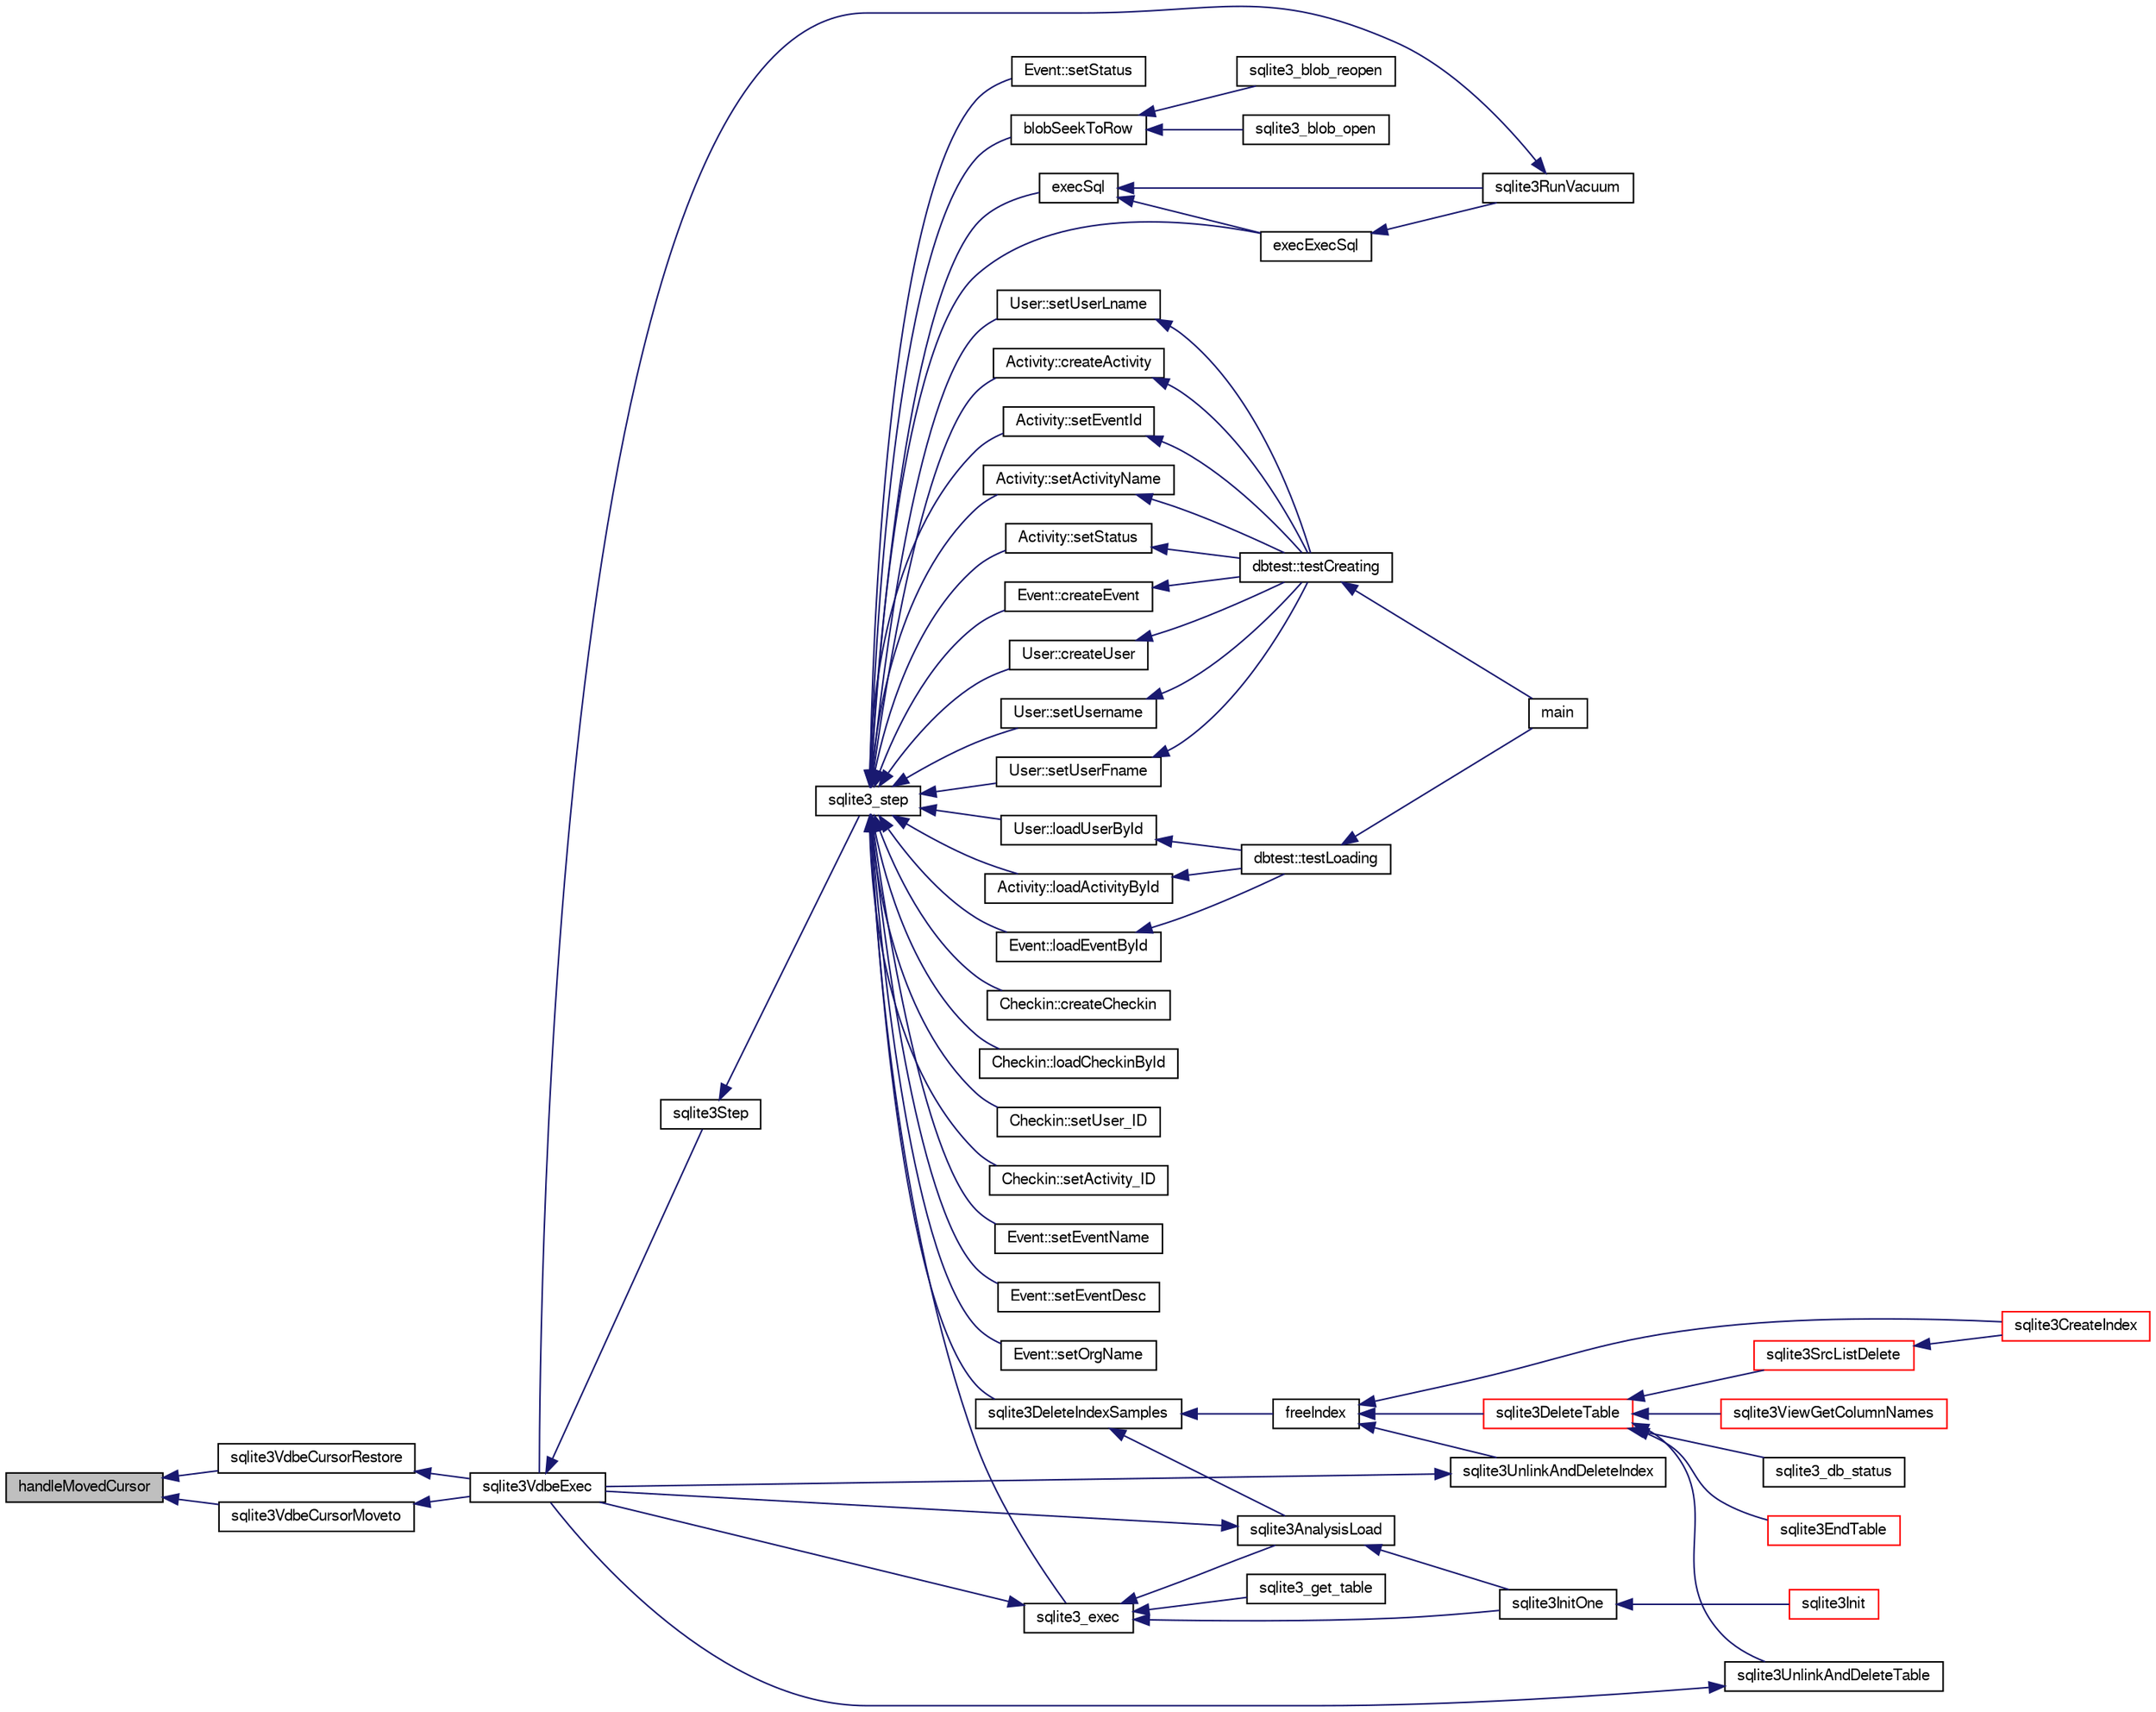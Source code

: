digraph "handleMovedCursor"
{
  edge [fontname="FreeSans",fontsize="10",labelfontname="FreeSans",labelfontsize="10"];
  node [fontname="FreeSans",fontsize="10",shape=record];
  rankdir="LR";
  Node137425 [label="handleMovedCursor",height=0.2,width=0.4,color="black", fillcolor="grey75", style="filled", fontcolor="black"];
  Node137425 -> Node137426 [dir="back",color="midnightblue",fontsize="10",style="solid",fontname="FreeSans"];
  Node137426 [label="sqlite3VdbeCursorRestore",height=0.2,width=0.4,color="black", fillcolor="white", style="filled",URL="$sqlite3_8c.html#a718fc2c05f3bf8917d6bc9c5a3cde79f"];
  Node137426 -> Node137427 [dir="back",color="midnightblue",fontsize="10",style="solid",fontname="FreeSans"];
  Node137427 [label="sqlite3VdbeExec",height=0.2,width=0.4,color="black", fillcolor="white", style="filled",URL="$sqlite3_8c.html#a8ce40a614bdc56719c4d642b1e4dfb21"];
  Node137427 -> Node137428 [dir="back",color="midnightblue",fontsize="10",style="solid",fontname="FreeSans"];
  Node137428 [label="sqlite3Step",height=0.2,width=0.4,color="black", fillcolor="white", style="filled",URL="$sqlite3_8c.html#a3f2872e873e2758a4beedad1d5113554"];
  Node137428 -> Node137429 [dir="back",color="midnightblue",fontsize="10",style="solid",fontname="FreeSans"];
  Node137429 [label="sqlite3_step",height=0.2,width=0.4,color="black", fillcolor="white", style="filled",URL="$sqlite3_8h.html#ac1e491ce36b7471eb28387f7d3c74334"];
  Node137429 -> Node137430 [dir="back",color="midnightblue",fontsize="10",style="solid",fontname="FreeSans"];
  Node137430 [label="Activity::createActivity",height=0.2,width=0.4,color="black", fillcolor="white", style="filled",URL="$classActivity.html#a813cc5e52c14ab49b39014c134e3425b"];
  Node137430 -> Node137431 [dir="back",color="midnightblue",fontsize="10",style="solid",fontname="FreeSans"];
  Node137431 [label="dbtest::testCreating",height=0.2,width=0.4,color="black", fillcolor="white", style="filled",URL="$classdbtest.html#a8193e88a7df657069c8a6bd09c8243b7"];
  Node137431 -> Node137432 [dir="back",color="midnightblue",fontsize="10",style="solid",fontname="FreeSans"];
  Node137432 [label="main",height=0.2,width=0.4,color="black", fillcolor="white", style="filled",URL="$test_8cpp.html#ae66f6b31b5ad750f1fe042a706a4e3d4"];
  Node137429 -> Node137433 [dir="back",color="midnightblue",fontsize="10",style="solid",fontname="FreeSans"];
  Node137433 [label="Activity::loadActivityById",height=0.2,width=0.4,color="black", fillcolor="white", style="filled",URL="$classActivity.html#abe4ffb4f08a47212ebf9013259d9e7fd"];
  Node137433 -> Node137434 [dir="back",color="midnightblue",fontsize="10",style="solid",fontname="FreeSans"];
  Node137434 [label="dbtest::testLoading",height=0.2,width=0.4,color="black", fillcolor="white", style="filled",URL="$classdbtest.html#a6f98d82a2c8e2b9040848763504ddae1"];
  Node137434 -> Node137432 [dir="back",color="midnightblue",fontsize="10",style="solid",fontname="FreeSans"];
  Node137429 -> Node137435 [dir="back",color="midnightblue",fontsize="10",style="solid",fontname="FreeSans"];
  Node137435 [label="Activity::setEventId",height=0.2,width=0.4,color="black", fillcolor="white", style="filled",URL="$classActivity.html#adb1d0fd0d08f473e068f0a4086bfa9ca"];
  Node137435 -> Node137431 [dir="back",color="midnightblue",fontsize="10",style="solid",fontname="FreeSans"];
  Node137429 -> Node137436 [dir="back",color="midnightblue",fontsize="10",style="solid",fontname="FreeSans"];
  Node137436 [label="Activity::setActivityName",height=0.2,width=0.4,color="black", fillcolor="white", style="filled",URL="$classActivity.html#a62dc3737b33915a36086f9dd26d16a81"];
  Node137436 -> Node137431 [dir="back",color="midnightblue",fontsize="10",style="solid",fontname="FreeSans"];
  Node137429 -> Node137437 [dir="back",color="midnightblue",fontsize="10",style="solid",fontname="FreeSans"];
  Node137437 [label="Activity::setStatus",height=0.2,width=0.4,color="black", fillcolor="white", style="filled",URL="$classActivity.html#af618135a7738f4d2a7ee147a8ef912ea"];
  Node137437 -> Node137431 [dir="back",color="midnightblue",fontsize="10",style="solid",fontname="FreeSans"];
  Node137429 -> Node137438 [dir="back",color="midnightblue",fontsize="10",style="solid",fontname="FreeSans"];
  Node137438 [label="Checkin::createCheckin",height=0.2,width=0.4,color="black", fillcolor="white", style="filled",URL="$classCheckin.html#a4e40acdf7fff0e607f6de4f24f3a163c"];
  Node137429 -> Node137439 [dir="back",color="midnightblue",fontsize="10",style="solid",fontname="FreeSans"];
  Node137439 [label="Checkin::loadCheckinById",height=0.2,width=0.4,color="black", fillcolor="white", style="filled",URL="$classCheckin.html#a3461f70ea6c68475225f2a07f78a21e0"];
  Node137429 -> Node137440 [dir="back",color="midnightblue",fontsize="10",style="solid",fontname="FreeSans"];
  Node137440 [label="Checkin::setUser_ID",height=0.2,width=0.4,color="black", fillcolor="white", style="filled",URL="$classCheckin.html#a76ab640f4f912876dbebf183db5359c6"];
  Node137429 -> Node137441 [dir="back",color="midnightblue",fontsize="10",style="solid",fontname="FreeSans"];
  Node137441 [label="Checkin::setActivity_ID",height=0.2,width=0.4,color="black", fillcolor="white", style="filled",URL="$classCheckin.html#ab2ff3ec2604ec73a42af25874a00b232"];
  Node137429 -> Node137442 [dir="back",color="midnightblue",fontsize="10",style="solid",fontname="FreeSans"];
  Node137442 [label="Event::createEvent",height=0.2,width=0.4,color="black", fillcolor="white", style="filled",URL="$classEvent.html#a77adb9f4a46ffb32c2d931f0691f5903"];
  Node137442 -> Node137431 [dir="back",color="midnightblue",fontsize="10",style="solid",fontname="FreeSans"];
  Node137429 -> Node137443 [dir="back",color="midnightblue",fontsize="10",style="solid",fontname="FreeSans"];
  Node137443 [label="Event::loadEventById",height=0.2,width=0.4,color="black", fillcolor="white", style="filled",URL="$classEvent.html#afa66cea33f722dbeecb69cc98fdea055"];
  Node137443 -> Node137434 [dir="back",color="midnightblue",fontsize="10",style="solid",fontname="FreeSans"];
  Node137429 -> Node137444 [dir="back",color="midnightblue",fontsize="10",style="solid",fontname="FreeSans"];
  Node137444 [label="Event::setEventName",height=0.2,width=0.4,color="black", fillcolor="white", style="filled",URL="$classEvent.html#a10596b6ca077df05184e30d62b08729d"];
  Node137429 -> Node137445 [dir="back",color="midnightblue",fontsize="10",style="solid",fontname="FreeSans"];
  Node137445 [label="Event::setEventDesc",height=0.2,width=0.4,color="black", fillcolor="white", style="filled",URL="$classEvent.html#ae36b8377dcae792f1c5c4726024c981b"];
  Node137429 -> Node137446 [dir="back",color="midnightblue",fontsize="10",style="solid",fontname="FreeSans"];
  Node137446 [label="Event::setOrgName",height=0.2,width=0.4,color="black", fillcolor="white", style="filled",URL="$classEvent.html#a19aac0f776bd764563a54977656cf680"];
  Node137429 -> Node137447 [dir="back",color="midnightblue",fontsize="10",style="solid",fontname="FreeSans"];
  Node137447 [label="Event::setStatus",height=0.2,width=0.4,color="black", fillcolor="white", style="filled",URL="$classEvent.html#ab0a6b9285af0f4172eb841e2b80f8972"];
  Node137429 -> Node137448 [dir="back",color="midnightblue",fontsize="10",style="solid",fontname="FreeSans"];
  Node137448 [label="blobSeekToRow",height=0.2,width=0.4,color="black", fillcolor="white", style="filled",URL="$sqlite3_8c.html#afff57e13332b98c8a44a7cebe38962ab"];
  Node137448 -> Node137449 [dir="back",color="midnightblue",fontsize="10",style="solid",fontname="FreeSans"];
  Node137449 [label="sqlite3_blob_open",height=0.2,width=0.4,color="black", fillcolor="white", style="filled",URL="$sqlite3_8h.html#adb8ad839a5bdd62a43785132bc7dd518"];
  Node137448 -> Node137450 [dir="back",color="midnightblue",fontsize="10",style="solid",fontname="FreeSans"];
  Node137450 [label="sqlite3_blob_reopen",height=0.2,width=0.4,color="black", fillcolor="white", style="filled",URL="$sqlite3_8h.html#abc77c24fdc0150138490359a94360f7e"];
  Node137429 -> Node137451 [dir="back",color="midnightblue",fontsize="10",style="solid",fontname="FreeSans"];
  Node137451 [label="sqlite3DeleteIndexSamples",height=0.2,width=0.4,color="black", fillcolor="white", style="filled",URL="$sqlite3_8c.html#aaeda0302fbf61397ec009f65bed047ef"];
  Node137451 -> Node137452 [dir="back",color="midnightblue",fontsize="10",style="solid",fontname="FreeSans"];
  Node137452 [label="sqlite3AnalysisLoad",height=0.2,width=0.4,color="black", fillcolor="white", style="filled",URL="$sqlite3_8c.html#a48a2301c27e1d3d68708b9b8761b5a01"];
  Node137452 -> Node137427 [dir="back",color="midnightblue",fontsize="10",style="solid",fontname="FreeSans"];
  Node137452 -> Node137453 [dir="back",color="midnightblue",fontsize="10",style="solid",fontname="FreeSans"];
  Node137453 [label="sqlite3InitOne",height=0.2,width=0.4,color="black", fillcolor="white", style="filled",URL="$sqlite3_8c.html#ac4318b25df65269906b0379251fe9b85"];
  Node137453 -> Node137454 [dir="back",color="midnightblue",fontsize="10",style="solid",fontname="FreeSans"];
  Node137454 [label="sqlite3Init",height=0.2,width=0.4,color="red", fillcolor="white", style="filled",URL="$sqlite3_8c.html#aed74e3dc765631a833f522f425ff5a48"];
  Node137451 -> Node137554 [dir="back",color="midnightblue",fontsize="10",style="solid",fontname="FreeSans"];
  Node137554 [label="freeIndex",height=0.2,width=0.4,color="black", fillcolor="white", style="filled",URL="$sqlite3_8c.html#a00907c99c18d5bcb9d0b38c077146c31"];
  Node137554 -> Node137555 [dir="back",color="midnightblue",fontsize="10",style="solid",fontname="FreeSans"];
  Node137555 [label="sqlite3UnlinkAndDeleteIndex",height=0.2,width=0.4,color="black", fillcolor="white", style="filled",URL="$sqlite3_8c.html#a889f2dcb438c56db37a6d61e9f25e244"];
  Node137555 -> Node137427 [dir="back",color="midnightblue",fontsize="10",style="solid",fontname="FreeSans"];
  Node137554 -> Node137556 [dir="back",color="midnightblue",fontsize="10",style="solid",fontname="FreeSans"];
  Node137556 [label="sqlite3DeleteTable",height=0.2,width=0.4,color="red", fillcolor="white", style="filled",URL="$sqlite3_8c.html#a7fd3d507375a381a3807f92735318973"];
  Node137556 -> Node137557 [dir="back",color="midnightblue",fontsize="10",style="solid",fontname="FreeSans"];
  Node137557 [label="sqlite3_db_status",height=0.2,width=0.4,color="black", fillcolor="white", style="filled",URL="$sqlite3_8h.html#ab64e8333313ee2e44116842711818940"];
  Node137556 -> Node137558 [dir="back",color="midnightblue",fontsize="10",style="solid",fontname="FreeSans"];
  Node137558 [label="sqlite3UnlinkAndDeleteTable",height=0.2,width=0.4,color="black", fillcolor="white", style="filled",URL="$sqlite3_8c.html#a9733677716a49de464f86fff164e9a1b"];
  Node137558 -> Node137427 [dir="back",color="midnightblue",fontsize="10",style="solid",fontname="FreeSans"];
  Node137556 -> Node137469 [dir="back",color="midnightblue",fontsize="10",style="solid",fontname="FreeSans"];
  Node137469 [label="sqlite3EndTable",height=0.2,width=0.4,color="red", fillcolor="white", style="filled",URL="$sqlite3_8c.html#a7b5f2c66c0f0b6f819d970ca389768b0"];
  Node137556 -> Node137504 [dir="back",color="midnightblue",fontsize="10",style="solid",fontname="FreeSans"];
  Node137504 [label="sqlite3ViewGetColumnNames",height=0.2,width=0.4,color="red", fillcolor="white", style="filled",URL="$sqlite3_8c.html#aebc7cd8d9e2bd174ae0a60363d3f6ce8"];
  Node137556 -> Node137559 [dir="back",color="midnightblue",fontsize="10",style="solid",fontname="FreeSans"];
  Node137559 [label="sqlite3SrcListDelete",height=0.2,width=0.4,color="red", fillcolor="white", style="filled",URL="$sqlite3_8c.html#acc250a3e5e7fd8889a16a9f28e3e7312"];
  Node137559 -> Node137466 [dir="back",color="midnightblue",fontsize="10",style="solid",fontname="FreeSans"];
  Node137466 [label="sqlite3CreateIndex",height=0.2,width=0.4,color="red", fillcolor="white", style="filled",URL="$sqlite3_8c.html#a8dbe5e590ab6c58a8c45f34f7c81e825"];
  Node137554 -> Node137466 [dir="back",color="midnightblue",fontsize="10",style="solid",fontname="FreeSans"];
  Node137429 -> Node137620 [dir="back",color="midnightblue",fontsize="10",style="solid",fontname="FreeSans"];
  Node137620 [label="sqlite3_exec",height=0.2,width=0.4,color="black", fillcolor="white", style="filled",URL="$sqlite3_8h.html#a97487ec8150e0bcc8fa392ab8f0e24db"];
  Node137620 -> Node137427 [dir="back",color="midnightblue",fontsize="10",style="solid",fontname="FreeSans"];
  Node137620 -> Node137452 [dir="back",color="midnightblue",fontsize="10",style="solid",fontname="FreeSans"];
  Node137620 -> Node137453 [dir="back",color="midnightblue",fontsize="10",style="solid",fontname="FreeSans"];
  Node137620 -> Node137621 [dir="back",color="midnightblue",fontsize="10",style="solid",fontname="FreeSans"];
  Node137621 [label="sqlite3_get_table",height=0.2,width=0.4,color="black", fillcolor="white", style="filled",URL="$sqlite3_8h.html#a5effeac4e12df57beaa35c5be1f61579"];
  Node137429 -> Node137611 [dir="back",color="midnightblue",fontsize="10",style="solid",fontname="FreeSans"];
  Node137611 [label="execSql",height=0.2,width=0.4,color="black", fillcolor="white", style="filled",URL="$sqlite3_8c.html#a7d16651b98a110662f4c265eff0246cb"];
  Node137611 -> Node137612 [dir="back",color="midnightblue",fontsize="10",style="solid",fontname="FreeSans"];
  Node137612 [label="execExecSql",height=0.2,width=0.4,color="black", fillcolor="white", style="filled",URL="$sqlite3_8c.html#ac1be09a6c047f21133d16378d301e0d4"];
  Node137612 -> Node137613 [dir="back",color="midnightblue",fontsize="10",style="solid",fontname="FreeSans"];
  Node137613 [label="sqlite3RunVacuum",height=0.2,width=0.4,color="black", fillcolor="white", style="filled",URL="$sqlite3_8c.html#a5e83ddc7b3e7e8e79ad5d1fc92de1d2f"];
  Node137613 -> Node137427 [dir="back",color="midnightblue",fontsize="10",style="solid",fontname="FreeSans"];
  Node137611 -> Node137613 [dir="back",color="midnightblue",fontsize="10",style="solid",fontname="FreeSans"];
  Node137429 -> Node137612 [dir="back",color="midnightblue",fontsize="10",style="solid",fontname="FreeSans"];
  Node137429 -> Node137614 [dir="back",color="midnightblue",fontsize="10",style="solid",fontname="FreeSans"];
  Node137614 [label="User::createUser",height=0.2,width=0.4,color="black", fillcolor="white", style="filled",URL="$classUser.html#a22ed673939e8cc0a136130b809bba513"];
  Node137614 -> Node137431 [dir="back",color="midnightblue",fontsize="10",style="solid",fontname="FreeSans"];
  Node137429 -> Node137615 [dir="back",color="midnightblue",fontsize="10",style="solid",fontname="FreeSans"];
  Node137615 [label="User::loadUserById",height=0.2,width=0.4,color="black", fillcolor="white", style="filled",URL="$classUser.html#a863377665b7fb83c5547dcf9727f5092"];
  Node137615 -> Node137434 [dir="back",color="midnightblue",fontsize="10",style="solid",fontname="FreeSans"];
  Node137429 -> Node137616 [dir="back",color="midnightblue",fontsize="10",style="solid",fontname="FreeSans"];
  Node137616 [label="User::setUsername",height=0.2,width=0.4,color="black", fillcolor="white", style="filled",URL="$classUser.html#aa0497022a136cb78de785b0a39ae60b1"];
  Node137616 -> Node137431 [dir="back",color="midnightblue",fontsize="10",style="solid",fontname="FreeSans"];
  Node137429 -> Node137617 [dir="back",color="midnightblue",fontsize="10",style="solid",fontname="FreeSans"];
  Node137617 [label="User::setUserFname",height=0.2,width=0.4,color="black", fillcolor="white", style="filled",URL="$classUser.html#a72657eb55cd0ca437b4841a43f19912f"];
  Node137617 -> Node137431 [dir="back",color="midnightblue",fontsize="10",style="solid",fontname="FreeSans"];
  Node137429 -> Node137618 [dir="back",color="midnightblue",fontsize="10",style="solid",fontname="FreeSans"];
  Node137618 [label="User::setUserLname",height=0.2,width=0.4,color="black", fillcolor="white", style="filled",URL="$classUser.html#aa25973387e5afe1aa6f60dd6545e33b5"];
  Node137618 -> Node137431 [dir="back",color="midnightblue",fontsize="10",style="solid",fontname="FreeSans"];
  Node137425 -> Node137688 [dir="back",color="midnightblue",fontsize="10",style="solid",fontname="FreeSans"];
  Node137688 [label="sqlite3VdbeCursorMoveto",height=0.2,width=0.4,color="black", fillcolor="white", style="filled",URL="$sqlite3_8c.html#abee4b21fc4d7c45b2a477599de6a97e5"];
  Node137688 -> Node137427 [dir="back",color="midnightblue",fontsize="10",style="solid",fontname="FreeSans"];
}
